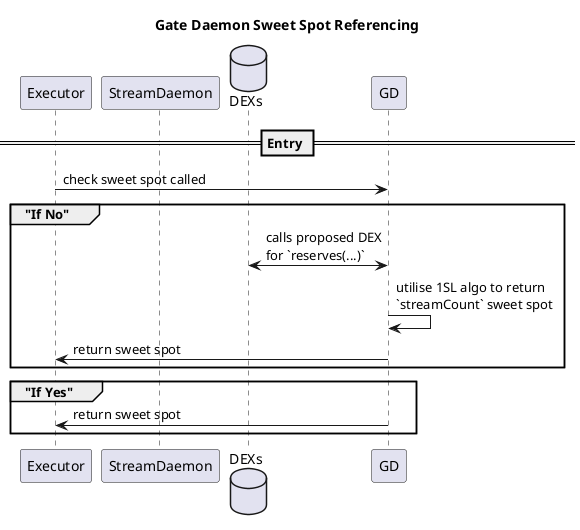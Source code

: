 @startuml BotSettlingProd
title Gate Daemon Sweet Spot Referencing

participant "Executor" as E
participant "StreamDaemon" as SD
database "DEXs" as DEX

== Entry ==
E -> GD: check sweet spot called
group "If No"
GD <-> DEX: calls proposed DEX\nfor `reserves(...)`
GD -> GD: utilise 1SL algo to return\n`streamCount` sweet spot
GD -> E: return sweet spot
end group
group "If Yes"
GD -> E: return sweet spot
end group

@enduml
